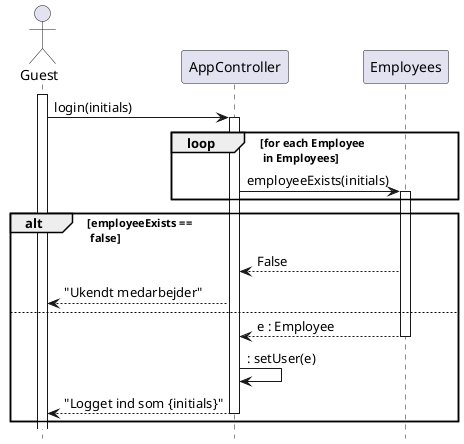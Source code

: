 @startuml Login
' skinparam ParticipantPadding 50
hide footbox
actor "Guest" as guest
participant "AppController" as app
participant "Employees" as em

activate guest
guest -> app : login(initials)
activate app
loop for each Employee \n in Employees
app -> em: employeeExists(initials)
activate em
end
alt employeeExists == \n false
em --> app : False
app --> guest : "Ukendt medarbejder"
else
em --> app : e : Employee
deactivate em
app -> app : : setUser(e)
app --> guest : "Logget ind som {initials}"
deactivate app
end

hide footbox
@enduml